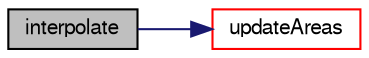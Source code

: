 digraph "interpolate"
{
  bgcolor="transparent";
  edge [fontname="FreeSans",fontsize="10",labelfontname="FreeSans",labelfontsize="10"];
  node [fontname="FreeSans",fontsize="10",shape=record];
  rankdir="LR";
  Node906 [label="interpolate",height=0.2,width=0.4,color="black", fillcolor="grey75", style="filled", fontcolor="black"];
  Node906 -> Node907 [color="midnightblue",fontsize="10",style="solid",fontname="FreeSans"];
  Node907 [label="updateAreas",height=0.2,width=0.4,color="red",URL="$a22806.html#aa41ad5c90a11f44713f615ab87a947c6",tooltip="Update the patch areas after AMI update. "];
}
